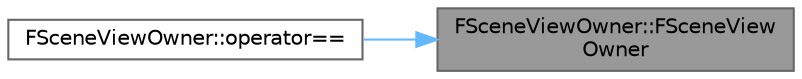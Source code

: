 digraph "FSceneViewOwner::FSceneViewOwner"
{
 // INTERACTIVE_SVG=YES
 // LATEX_PDF_SIZE
  bgcolor="transparent";
  edge [fontname=Helvetica,fontsize=10,labelfontname=Helvetica,labelfontsize=10];
  node [fontname=Helvetica,fontsize=10,shape=box,height=0.2,width=0.4];
  rankdir="RL";
  Node1 [id="Node000001",label="FSceneViewOwner::FSceneView\lOwner",height=0.2,width=0.4,color="gray40", fillcolor="grey60", style="filled", fontcolor="black",tooltip=" "];
  Node1 -> Node2 [id="edge1_Node000001_Node000002",dir="back",color="steelblue1",style="solid",tooltip=" "];
  Node2 [id="Node000002",label="FSceneViewOwner::operator==",height=0.2,width=0.4,color="grey40", fillcolor="white", style="filled",URL="$d2/d00/structFSceneViewOwner.html#a8777688e2f6a3a771f2517e117e3a6fa",tooltip=" "];
}

